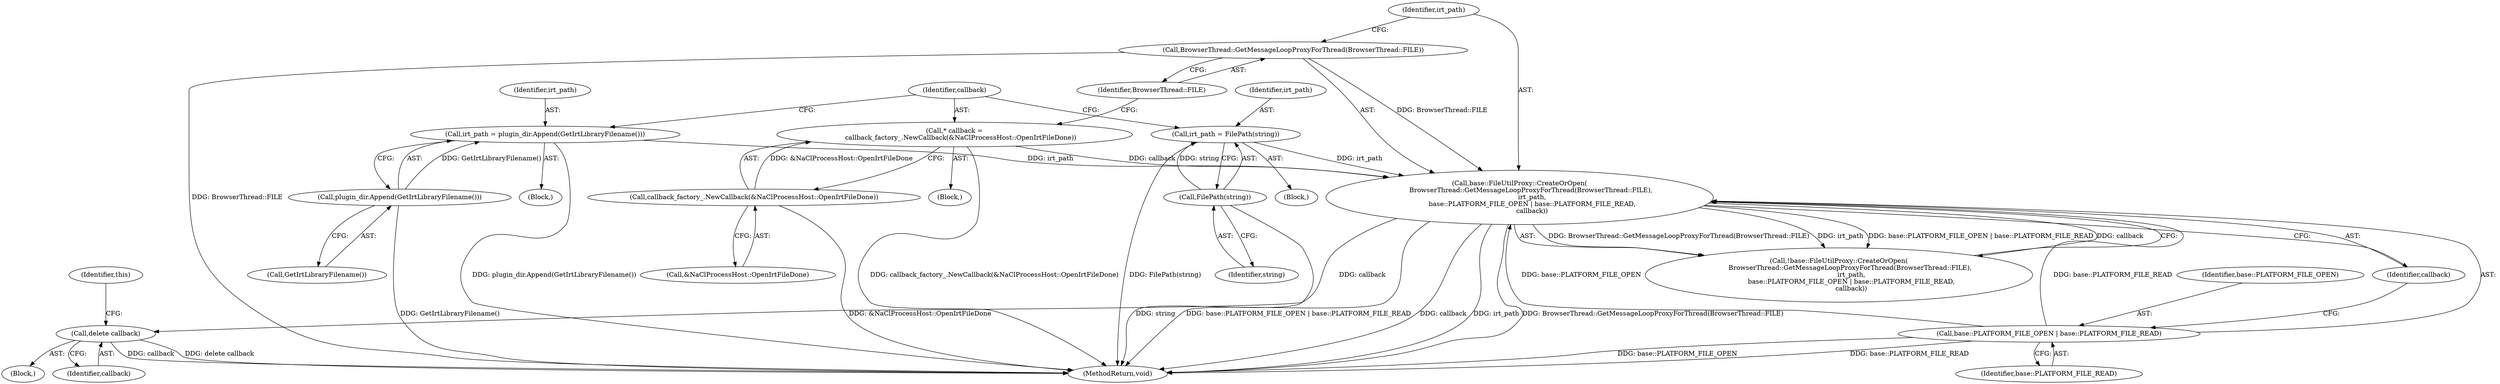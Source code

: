 digraph "1_Chrome_4c19b042ea31bd393d2265656f94339d1c3d82ff_1@API" {
"1000156" [label="(Call,delete callback)"];
"1000147" [label="(Call,base::FileUtilProxy::CreateOrOpen(\n           BrowserThread::GetMessageLoopProxyForThread(BrowserThread::FILE),\n            irt_path,\n            base::PLATFORM_FILE_OPEN | base::PLATFORM_FILE_READ,\n            callback))"];
"1000148" [label="(Call,BrowserThread::GetMessageLoopProxyForThread(BrowserThread::FILE))"];
"1000114" [label="(Call,irt_path = FilePath(string))"];
"1000116" [label="(Call,FilePath(string))"];
"1000135" [label="(Call,irt_path = plugin_dir.Append(GetIrtLibraryFilename()))"];
"1000137" [label="(Call,plugin_dir.Append(GetIrtLibraryFilename()))"];
"1000151" [label="(Call,base::PLATFORM_FILE_OPEN | base::PLATFORM_FILE_READ)"];
"1000140" [label="(Call,* callback =\n      callback_factory_.NewCallback(&NaClProcessHost::OpenIrtFileDone))"];
"1000142" [label="(Call,callback_factory_.NewCallback(&NaClProcessHost::OpenIrtFileDone))"];
"1000115" [label="(Identifier,irt_path)"];
"1000146" [label="(Call,!base::FileUtilProxy::CreateOrOpen(\n           BrowserThread::GetMessageLoopProxyForThread(BrowserThread::FILE),\n            irt_path,\n            base::PLATFORM_FILE_OPEN | base::PLATFORM_FILE_READ,\n            callback))"];
"1000150" [label="(Identifier,irt_path)"];
"1000147" [label="(Call,base::FileUtilProxy::CreateOrOpen(\n           BrowserThread::GetMessageLoopProxyForThread(BrowserThread::FILE),\n            irt_path,\n            base::PLATFORM_FILE_OPEN | base::PLATFORM_FILE_READ,\n            callback))"];
"1000142" [label="(Call,callback_factory_.NewCallback(&NaClProcessHost::OpenIrtFileDone))"];
"1000156" [label="(Call,delete callback)"];
"1000138" [label="(Call,GetIrtLibraryFilename())"];
"1000141" [label="(Identifier,callback)"];
"1000149" [label="(Identifier,BrowserThread::FILE)"];
"1000143" [label="(Call,&NaClProcessHost::OpenIrtFileDone)"];
"1000155" [label="(Block,)"];
"1000151" [label="(Call,base::PLATFORM_FILE_OPEN | base::PLATFORM_FILE_READ)"];
"1000140" [label="(Call,* callback =\n      callback_factory_.NewCallback(&NaClProcessHost::OpenIrtFileDone))"];
"1000135" [label="(Call,irt_path = plugin_dir.Append(GetIrtLibraryFilename()))"];
"1000137" [label="(Call,plugin_dir.Append(GetIrtLibraryFilename()))"];
"1000116" [label="(Call,FilePath(string))"];
"1000152" [label="(Identifier,base::PLATFORM_FILE_OPEN)"];
"1000153" [label="(Identifier,base::PLATFORM_FILE_READ)"];
"1000114" [label="(Call,irt_path = FilePath(string))"];
"1000159" [label="(Identifier,this)"];
"1000154" [label="(Identifier,callback)"];
"1000136" [label="(Identifier,irt_path)"];
"1000157" [label="(Identifier,callback)"];
"1000148" [label="(Call,BrowserThread::GetMessageLoopProxyForThread(BrowserThread::FILE))"];
"1000117" [label="(Identifier,string)"];
"1000119" [label="(Block,)"];
"1000101" [label="(Block,)"];
"1000160" [label="(MethodReturn,void)"];
"1000112" [label="(Block,)"];
"1000156" -> "1000155"  [label="AST: "];
"1000156" -> "1000157"  [label="CFG: "];
"1000157" -> "1000156"  [label="AST: "];
"1000159" -> "1000156"  [label="CFG: "];
"1000156" -> "1000160"  [label="DDG: callback"];
"1000156" -> "1000160"  [label="DDG: delete callback"];
"1000147" -> "1000156"  [label="DDG: callback"];
"1000147" -> "1000146"  [label="AST: "];
"1000147" -> "1000154"  [label="CFG: "];
"1000148" -> "1000147"  [label="AST: "];
"1000150" -> "1000147"  [label="AST: "];
"1000151" -> "1000147"  [label="AST: "];
"1000154" -> "1000147"  [label="AST: "];
"1000146" -> "1000147"  [label="CFG: "];
"1000147" -> "1000160"  [label="DDG: base::PLATFORM_FILE_OPEN | base::PLATFORM_FILE_READ"];
"1000147" -> "1000160"  [label="DDG: callback"];
"1000147" -> "1000160"  [label="DDG: irt_path"];
"1000147" -> "1000160"  [label="DDG: BrowserThread::GetMessageLoopProxyForThread(BrowserThread::FILE)"];
"1000147" -> "1000146"  [label="DDG: BrowserThread::GetMessageLoopProxyForThread(BrowserThread::FILE)"];
"1000147" -> "1000146"  [label="DDG: irt_path"];
"1000147" -> "1000146"  [label="DDG: base::PLATFORM_FILE_OPEN | base::PLATFORM_FILE_READ"];
"1000147" -> "1000146"  [label="DDG: callback"];
"1000148" -> "1000147"  [label="DDG: BrowserThread::FILE"];
"1000114" -> "1000147"  [label="DDG: irt_path"];
"1000135" -> "1000147"  [label="DDG: irt_path"];
"1000151" -> "1000147"  [label="DDG: base::PLATFORM_FILE_OPEN"];
"1000151" -> "1000147"  [label="DDG: base::PLATFORM_FILE_READ"];
"1000140" -> "1000147"  [label="DDG: callback"];
"1000148" -> "1000149"  [label="CFG: "];
"1000149" -> "1000148"  [label="AST: "];
"1000150" -> "1000148"  [label="CFG: "];
"1000148" -> "1000160"  [label="DDG: BrowserThread::FILE"];
"1000114" -> "1000112"  [label="AST: "];
"1000114" -> "1000116"  [label="CFG: "];
"1000115" -> "1000114"  [label="AST: "];
"1000116" -> "1000114"  [label="AST: "];
"1000141" -> "1000114"  [label="CFG: "];
"1000114" -> "1000160"  [label="DDG: FilePath(string)"];
"1000116" -> "1000114"  [label="DDG: string"];
"1000116" -> "1000117"  [label="CFG: "];
"1000117" -> "1000116"  [label="AST: "];
"1000116" -> "1000160"  [label="DDG: string"];
"1000135" -> "1000119"  [label="AST: "];
"1000135" -> "1000137"  [label="CFG: "];
"1000136" -> "1000135"  [label="AST: "];
"1000137" -> "1000135"  [label="AST: "];
"1000141" -> "1000135"  [label="CFG: "];
"1000135" -> "1000160"  [label="DDG: plugin_dir.Append(GetIrtLibraryFilename())"];
"1000137" -> "1000135"  [label="DDG: GetIrtLibraryFilename()"];
"1000137" -> "1000138"  [label="CFG: "];
"1000138" -> "1000137"  [label="AST: "];
"1000137" -> "1000160"  [label="DDG: GetIrtLibraryFilename()"];
"1000151" -> "1000153"  [label="CFG: "];
"1000152" -> "1000151"  [label="AST: "];
"1000153" -> "1000151"  [label="AST: "];
"1000154" -> "1000151"  [label="CFG: "];
"1000151" -> "1000160"  [label="DDG: base::PLATFORM_FILE_READ"];
"1000151" -> "1000160"  [label="DDG: base::PLATFORM_FILE_OPEN"];
"1000140" -> "1000101"  [label="AST: "];
"1000140" -> "1000142"  [label="CFG: "];
"1000141" -> "1000140"  [label="AST: "];
"1000142" -> "1000140"  [label="AST: "];
"1000149" -> "1000140"  [label="CFG: "];
"1000140" -> "1000160"  [label="DDG: callback_factory_.NewCallback(&NaClProcessHost::OpenIrtFileDone)"];
"1000142" -> "1000140"  [label="DDG: &NaClProcessHost::OpenIrtFileDone"];
"1000142" -> "1000143"  [label="CFG: "];
"1000143" -> "1000142"  [label="AST: "];
"1000142" -> "1000160"  [label="DDG: &NaClProcessHost::OpenIrtFileDone"];
}
